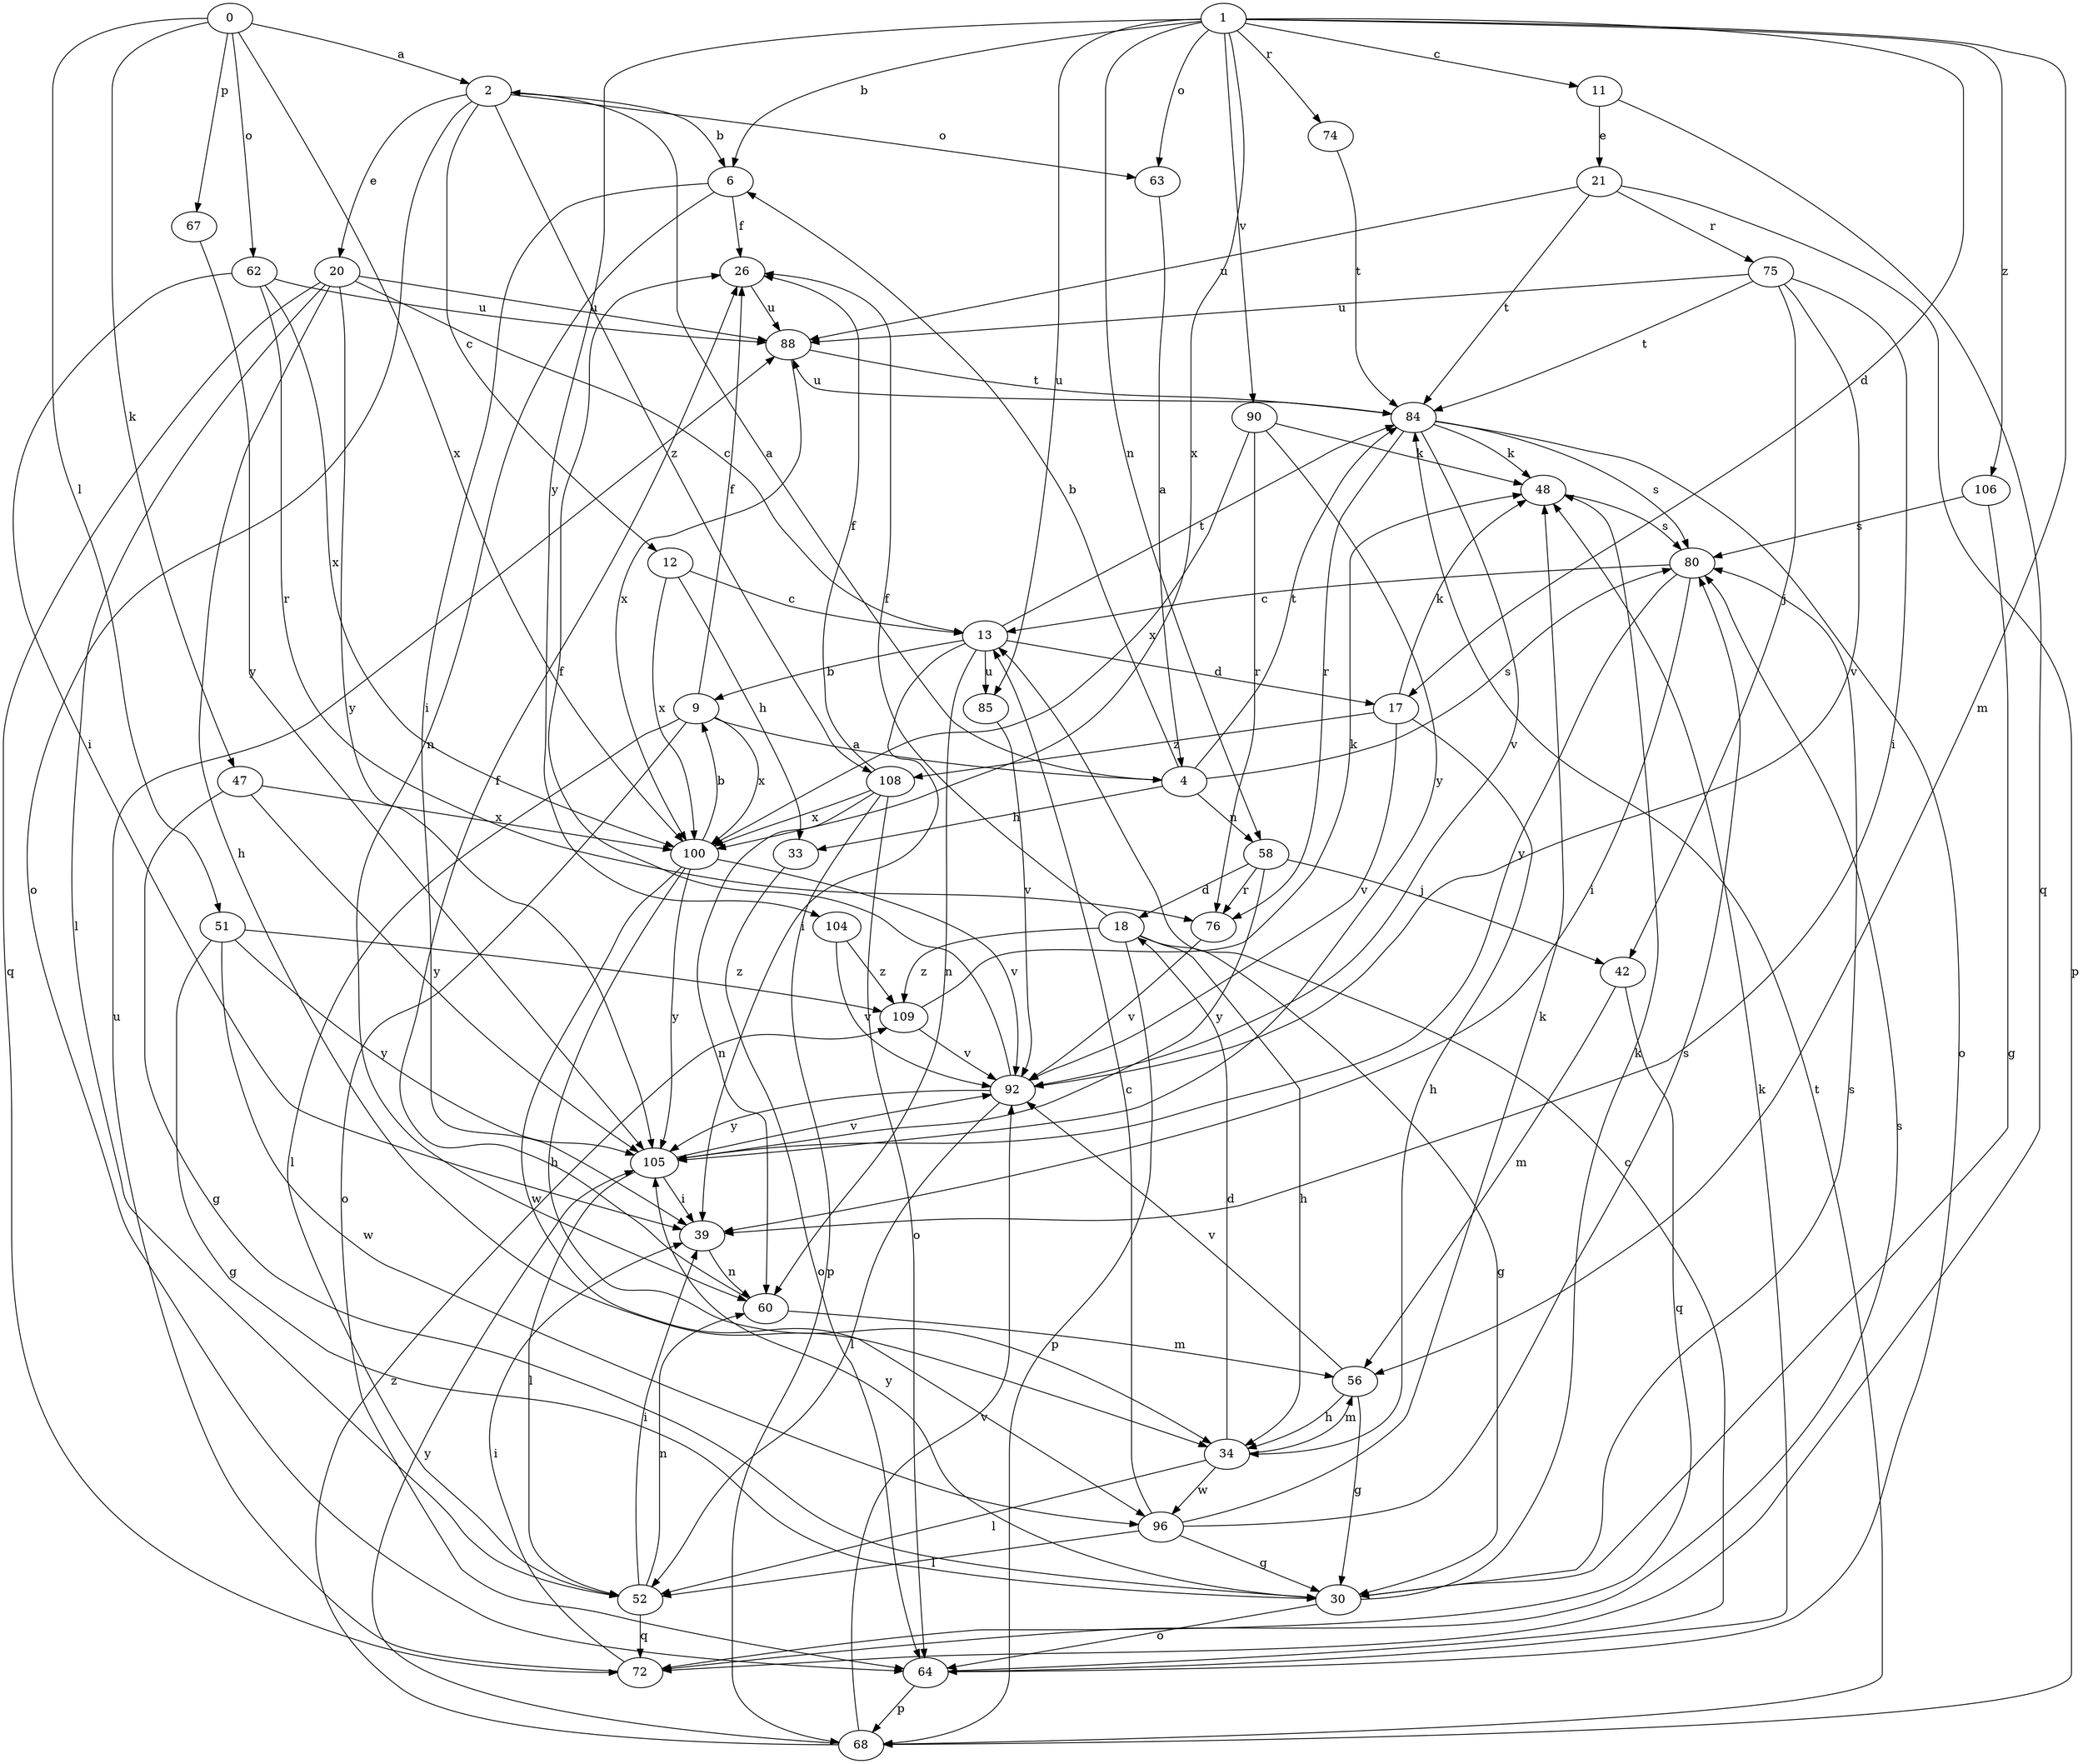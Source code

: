strict digraph  {
0;
1;
2;
4;
6;
9;
11;
12;
13;
17;
18;
20;
21;
26;
30;
33;
34;
39;
42;
47;
48;
51;
52;
56;
58;
60;
62;
63;
64;
67;
68;
72;
74;
75;
76;
80;
84;
85;
88;
90;
92;
96;
100;
104;
105;
106;
108;
109;
0 -> 2  [label=a];
0 -> 47  [label=k];
0 -> 51  [label=l];
0 -> 62  [label=o];
0 -> 67  [label=p];
0 -> 100  [label=x];
1 -> 6  [label=b];
1 -> 11  [label=c];
1 -> 17  [label=d];
1 -> 56  [label=m];
1 -> 58  [label=n];
1 -> 63  [label=o];
1 -> 74  [label=r];
1 -> 85  [label=u];
1 -> 90  [label=v];
1 -> 100  [label=x];
1 -> 104  [label=y];
1 -> 106  [label=z];
2 -> 6  [label=b];
2 -> 12  [label=c];
2 -> 20  [label=e];
2 -> 63  [label=o];
2 -> 64  [label=o];
2 -> 108  [label=z];
4 -> 2  [label=a];
4 -> 6  [label=b];
4 -> 33  [label=h];
4 -> 58  [label=n];
4 -> 80  [label=s];
4 -> 84  [label=t];
6 -> 26  [label=f];
6 -> 39  [label=i];
6 -> 60  [label=n];
9 -> 4  [label=a];
9 -> 26  [label=f];
9 -> 52  [label=l];
9 -> 64  [label=o];
9 -> 100  [label=x];
11 -> 21  [label=e];
11 -> 72  [label=q];
12 -> 13  [label=c];
12 -> 33  [label=h];
12 -> 100  [label=x];
13 -> 9  [label=b];
13 -> 17  [label=d];
13 -> 39  [label=i];
13 -> 60  [label=n];
13 -> 84  [label=t];
13 -> 85  [label=u];
17 -> 34  [label=h];
17 -> 48  [label=k];
17 -> 92  [label=v];
17 -> 108  [label=z];
18 -> 26  [label=f];
18 -> 30  [label=g];
18 -> 34  [label=h];
18 -> 68  [label=p];
18 -> 109  [label=z];
20 -> 13  [label=c];
20 -> 34  [label=h];
20 -> 52  [label=l];
20 -> 72  [label=q];
20 -> 88  [label=u];
20 -> 105  [label=y];
21 -> 68  [label=p];
21 -> 75  [label=r];
21 -> 84  [label=t];
21 -> 88  [label=u];
26 -> 88  [label=u];
30 -> 48  [label=k];
30 -> 64  [label=o];
30 -> 80  [label=s];
30 -> 105  [label=y];
33 -> 64  [label=o];
34 -> 18  [label=d];
34 -> 52  [label=l];
34 -> 56  [label=m];
34 -> 96  [label=w];
39 -> 60  [label=n];
42 -> 56  [label=m];
42 -> 72  [label=q];
47 -> 30  [label=g];
47 -> 100  [label=x];
47 -> 105  [label=y];
48 -> 80  [label=s];
51 -> 30  [label=g];
51 -> 96  [label=w];
51 -> 105  [label=y];
51 -> 109  [label=z];
52 -> 39  [label=i];
52 -> 60  [label=n];
52 -> 72  [label=q];
56 -> 30  [label=g];
56 -> 34  [label=h];
56 -> 92  [label=v];
58 -> 18  [label=d];
58 -> 42  [label=j];
58 -> 76  [label=r];
58 -> 105  [label=y];
60 -> 26  [label=f];
60 -> 56  [label=m];
62 -> 39  [label=i];
62 -> 76  [label=r];
62 -> 88  [label=u];
62 -> 100  [label=x];
63 -> 4  [label=a];
64 -> 13  [label=c];
64 -> 48  [label=k];
64 -> 68  [label=p];
67 -> 105  [label=y];
68 -> 84  [label=t];
68 -> 92  [label=v];
68 -> 105  [label=y];
68 -> 109  [label=z];
72 -> 39  [label=i];
72 -> 80  [label=s];
72 -> 88  [label=u];
74 -> 84  [label=t];
75 -> 39  [label=i];
75 -> 42  [label=j];
75 -> 84  [label=t];
75 -> 88  [label=u];
75 -> 92  [label=v];
76 -> 92  [label=v];
80 -> 13  [label=c];
80 -> 39  [label=i];
80 -> 105  [label=y];
84 -> 48  [label=k];
84 -> 64  [label=o];
84 -> 76  [label=r];
84 -> 80  [label=s];
84 -> 88  [label=u];
84 -> 92  [label=v];
85 -> 92  [label=v];
88 -> 84  [label=t];
88 -> 100  [label=x];
90 -> 48  [label=k];
90 -> 76  [label=r];
90 -> 100  [label=x];
90 -> 105  [label=y];
92 -> 26  [label=f];
92 -> 52  [label=l];
92 -> 105  [label=y];
96 -> 13  [label=c];
96 -> 30  [label=g];
96 -> 48  [label=k];
96 -> 52  [label=l];
96 -> 80  [label=s];
100 -> 9  [label=b];
100 -> 34  [label=h];
100 -> 92  [label=v];
100 -> 96  [label=w];
100 -> 105  [label=y];
104 -> 92  [label=v];
104 -> 109  [label=z];
105 -> 39  [label=i];
105 -> 52  [label=l];
105 -> 92  [label=v];
106 -> 30  [label=g];
106 -> 80  [label=s];
108 -> 26  [label=f];
108 -> 60  [label=n];
108 -> 64  [label=o];
108 -> 68  [label=p];
108 -> 100  [label=x];
109 -> 48  [label=k];
109 -> 92  [label=v];
}
